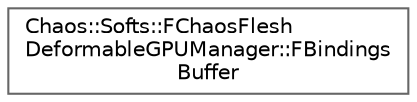 digraph "Graphical Class Hierarchy"
{
 // INTERACTIVE_SVG=YES
 // LATEX_PDF_SIZE
  bgcolor="transparent";
  edge [fontname=Helvetica,fontsize=10,labelfontname=Helvetica,labelfontsize=10];
  node [fontname=Helvetica,fontsize=10,shape=box,height=0.2,width=0.4];
  rankdir="LR";
  Node0 [id="Node000000",label="Chaos::Softs::FChaosFlesh\lDeformableGPUManager::FBindings\lBuffer",height=0.2,width=0.4,color="grey40", fillcolor="white", style="filled",URL="$d3/de6/classChaos_1_1Softs_1_1FChaosFleshDeformableGPUManager_1_1FBindingsBuffer.html",tooltip=" "];
}
